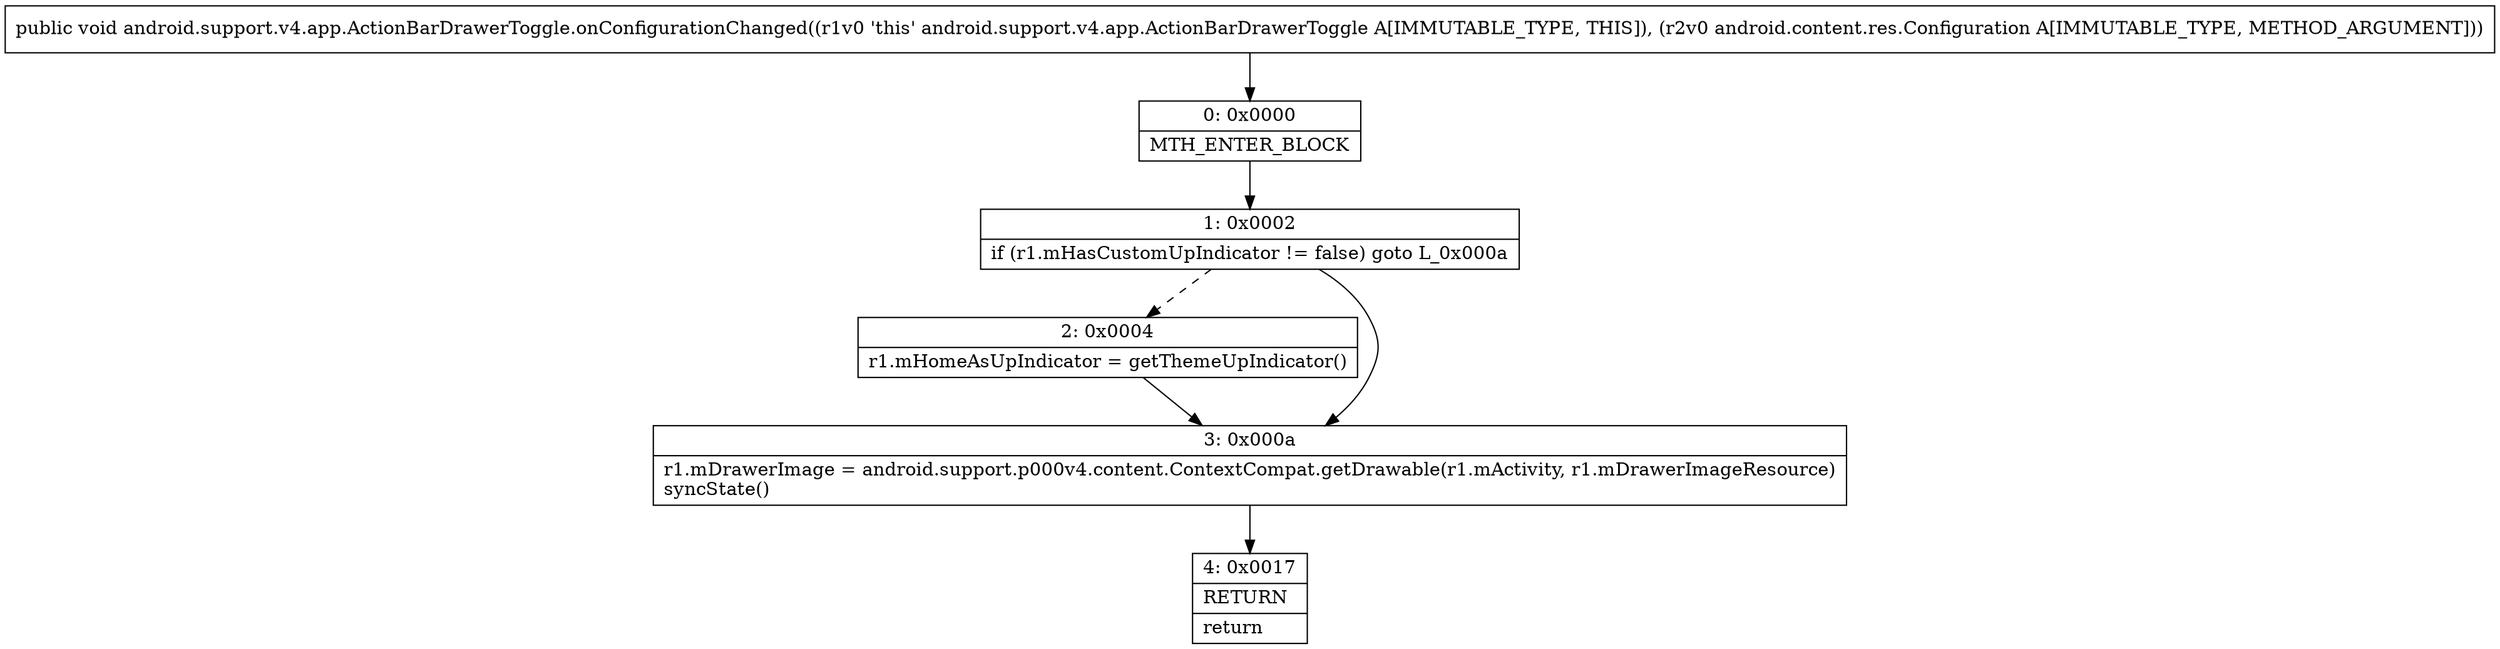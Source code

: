 digraph "CFG forandroid.support.v4.app.ActionBarDrawerToggle.onConfigurationChanged(Landroid\/content\/res\/Configuration;)V" {
Node_0 [shape=record,label="{0\:\ 0x0000|MTH_ENTER_BLOCK\l}"];
Node_1 [shape=record,label="{1\:\ 0x0002|if (r1.mHasCustomUpIndicator != false) goto L_0x000a\l}"];
Node_2 [shape=record,label="{2\:\ 0x0004|r1.mHomeAsUpIndicator = getThemeUpIndicator()\l}"];
Node_3 [shape=record,label="{3\:\ 0x000a|r1.mDrawerImage = android.support.p000v4.content.ContextCompat.getDrawable(r1.mActivity, r1.mDrawerImageResource)\lsyncState()\l}"];
Node_4 [shape=record,label="{4\:\ 0x0017|RETURN\l|return\l}"];
MethodNode[shape=record,label="{public void android.support.v4.app.ActionBarDrawerToggle.onConfigurationChanged((r1v0 'this' android.support.v4.app.ActionBarDrawerToggle A[IMMUTABLE_TYPE, THIS]), (r2v0 android.content.res.Configuration A[IMMUTABLE_TYPE, METHOD_ARGUMENT])) }"];
MethodNode -> Node_0;
Node_0 -> Node_1;
Node_1 -> Node_2[style=dashed];
Node_1 -> Node_3;
Node_2 -> Node_3;
Node_3 -> Node_4;
}

